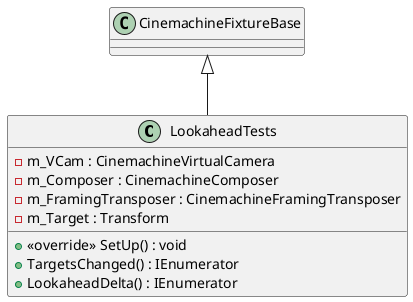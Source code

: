 @startuml
class LookaheadTests {
    - m_VCam : CinemachineVirtualCamera
    - m_Composer : CinemachineComposer
    - m_FramingTransposer : CinemachineFramingTransposer
    - m_Target : Transform
    + <<override>> SetUp() : void
    + TargetsChanged() : IEnumerator
    + LookaheadDelta() : IEnumerator
}
CinemachineFixtureBase <|-- LookaheadTests
@enduml

